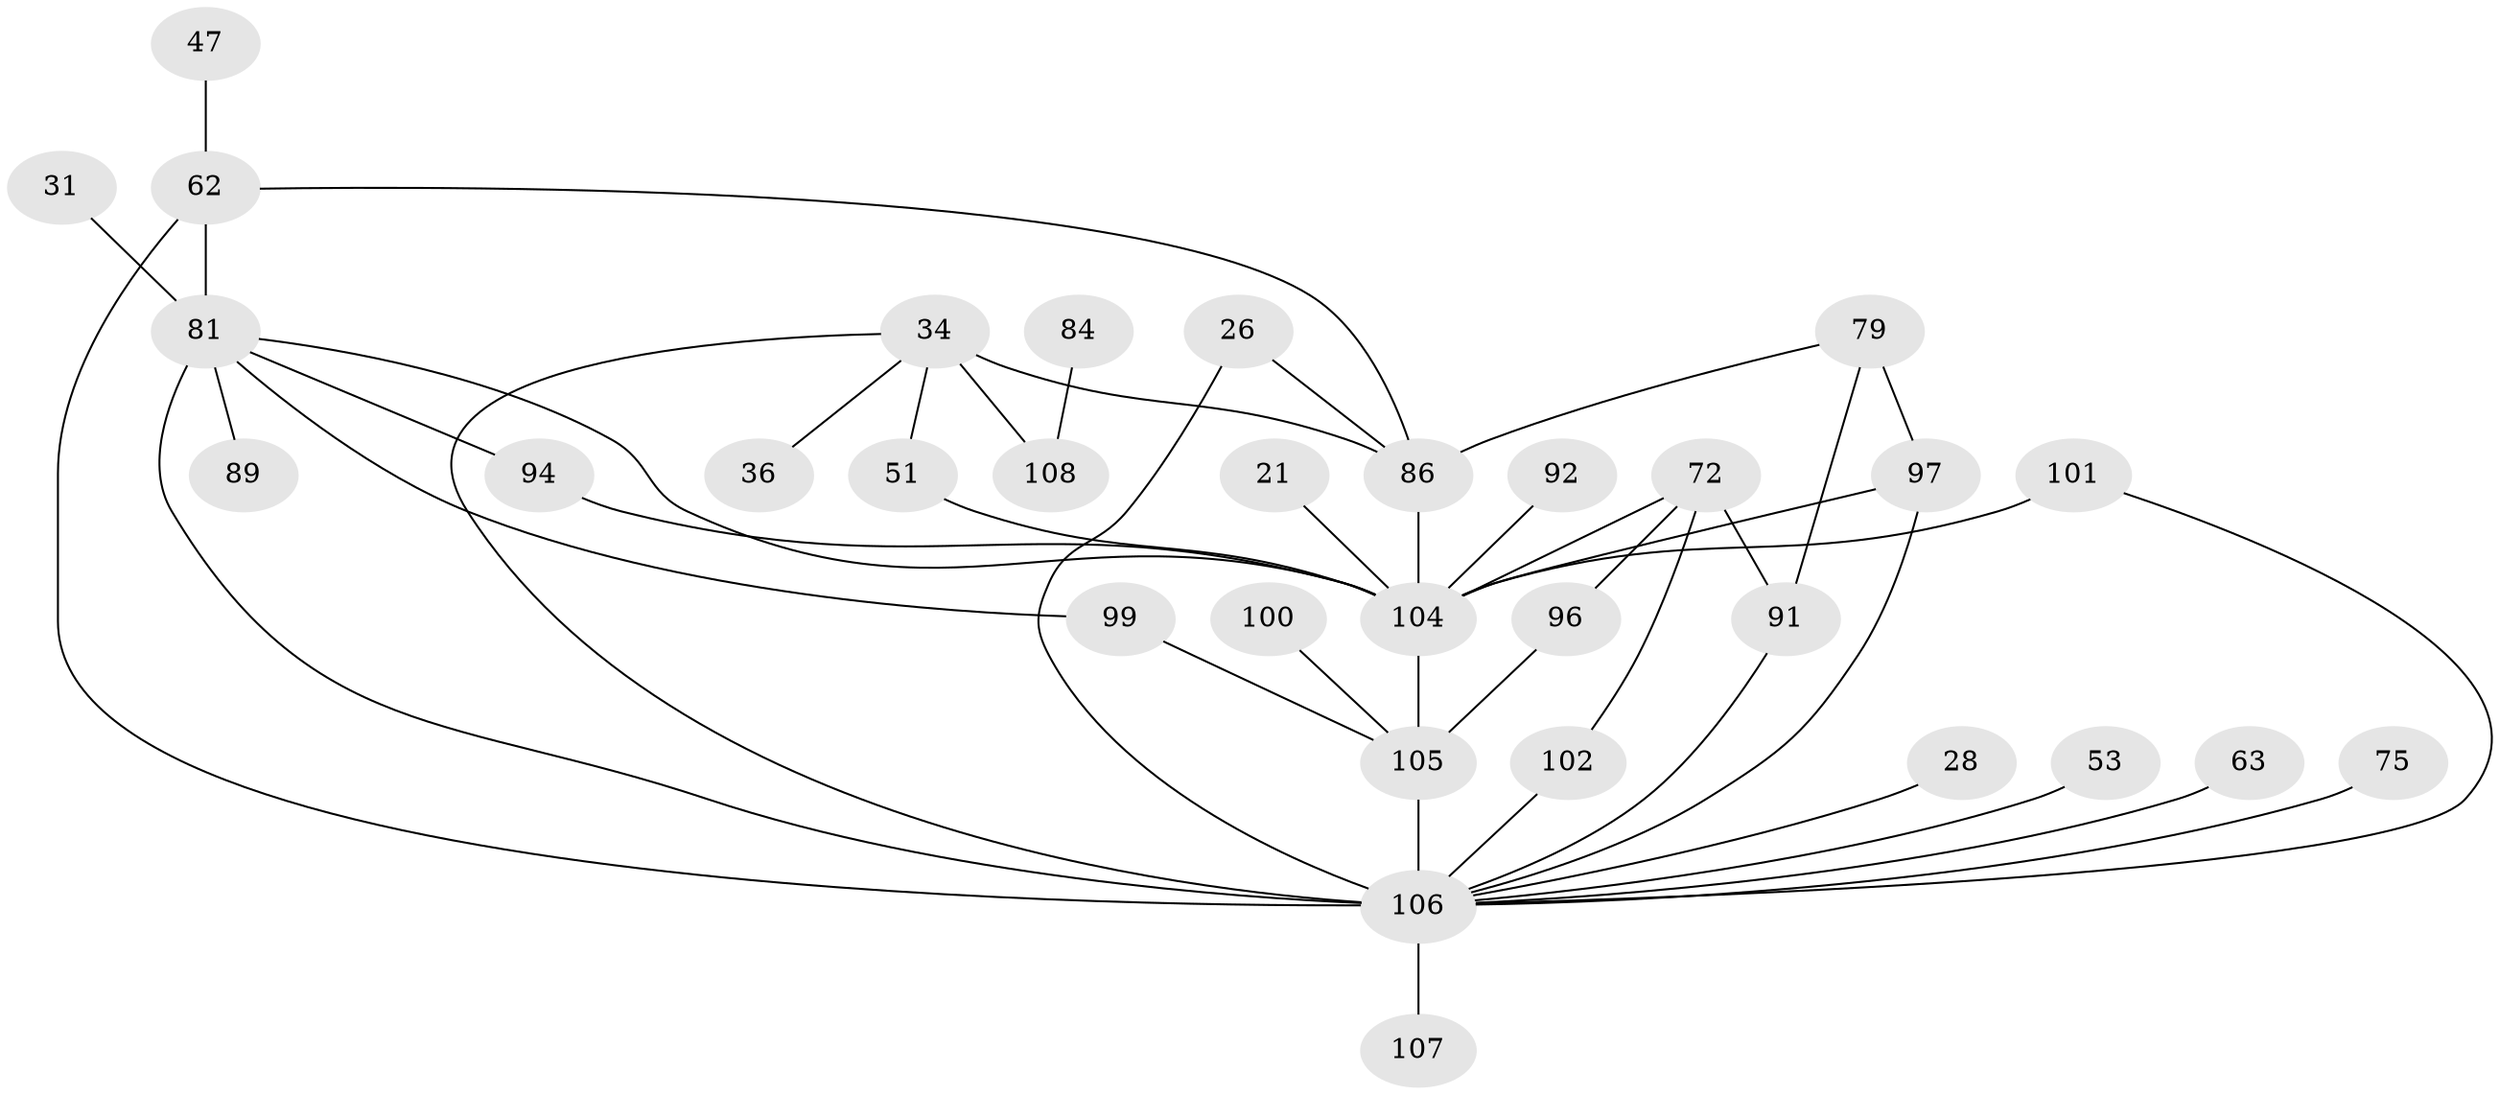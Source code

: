 // original degree distribution, {6: 0.018518518518518517, 5: 0.07407407407407407, 3: 0.2037037037037037, 4: 0.1574074074074074, 7: 0.018518518518518517, 1: 0.2222222222222222, 2: 0.3055555555555556}
// Generated by graph-tools (version 1.1) at 2025/45/03/04/25 21:45:34]
// undirected, 32 vertices, 46 edges
graph export_dot {
graph [start="1"]
  node [color=gray90,style=filled];
  21;
  26;
  28;
  31;
  34 [super="+12"];
  36;
  47;
  51 [super="+48"];
  53;
  62 [super="+55"];
  63;
  72 [super="+35+54"];
  75;
  79;
  81 [super="+3+2+7"];
  84;
  86 [super="+14+16"];
  89;
  91 [super="+68+78"];
  92;
  94 [super="+85"];
  96;
  97 [super="+58+64+65+71"];
  99 [super="+83"];
  100;
  101 [super="+93"];
  102 [super="+69+90"];
  104 [super="+29+49+76"];
  105 [super="+80"];
  106 [super="+87+103+70+98"];
  107 [super="+50+88+95"];
  108 [super="+45"];
  21 -- 104;
  26 -- 86;
  26 -- 106;
  28 -- 106;
  31 -- 81 [weight=2];
  34 -- 86 [weight=2];
  34 -- 36;
  34 -- 108 [weight=2];
  34 -- 51;
  34 -- 106;
  47 -- 62;
  51 -- 104;
  53 -- 106;
  62 -- 81 [weight=3];
  62 -- 86;
  62 -- 106;
  63 -- 106;
  72 -- 96;
  72 -- 104 [weight=2];
  72 -- 102;
  72 -- 91;
  75 -- 106;
  79 -- 97 [weight=2];
  79 -- 86;
  79 -- 91;
  81 -- 94;
  81 -- 89;
  81 -- 104 [weight=3];
  81 -- 99;
  81 -- 106 [weight=6];
  84 -- 108;
  86 -- 104 [weight=3];
  91 -- 106;
  92 -- 104;
  94 -- 104;
  96 -- 105;
  97 -- 104;
  97 -- 106 [weight=2];
  99 -- 105;
  100 -- 105;
  101 -- 104 [weight=2];
  101 -- 106;
  102 -- 106 [weight=2];
  104 -- 105 [weight=3];
  105 -- 106 [weight=3];
  106 -- 107;
}
